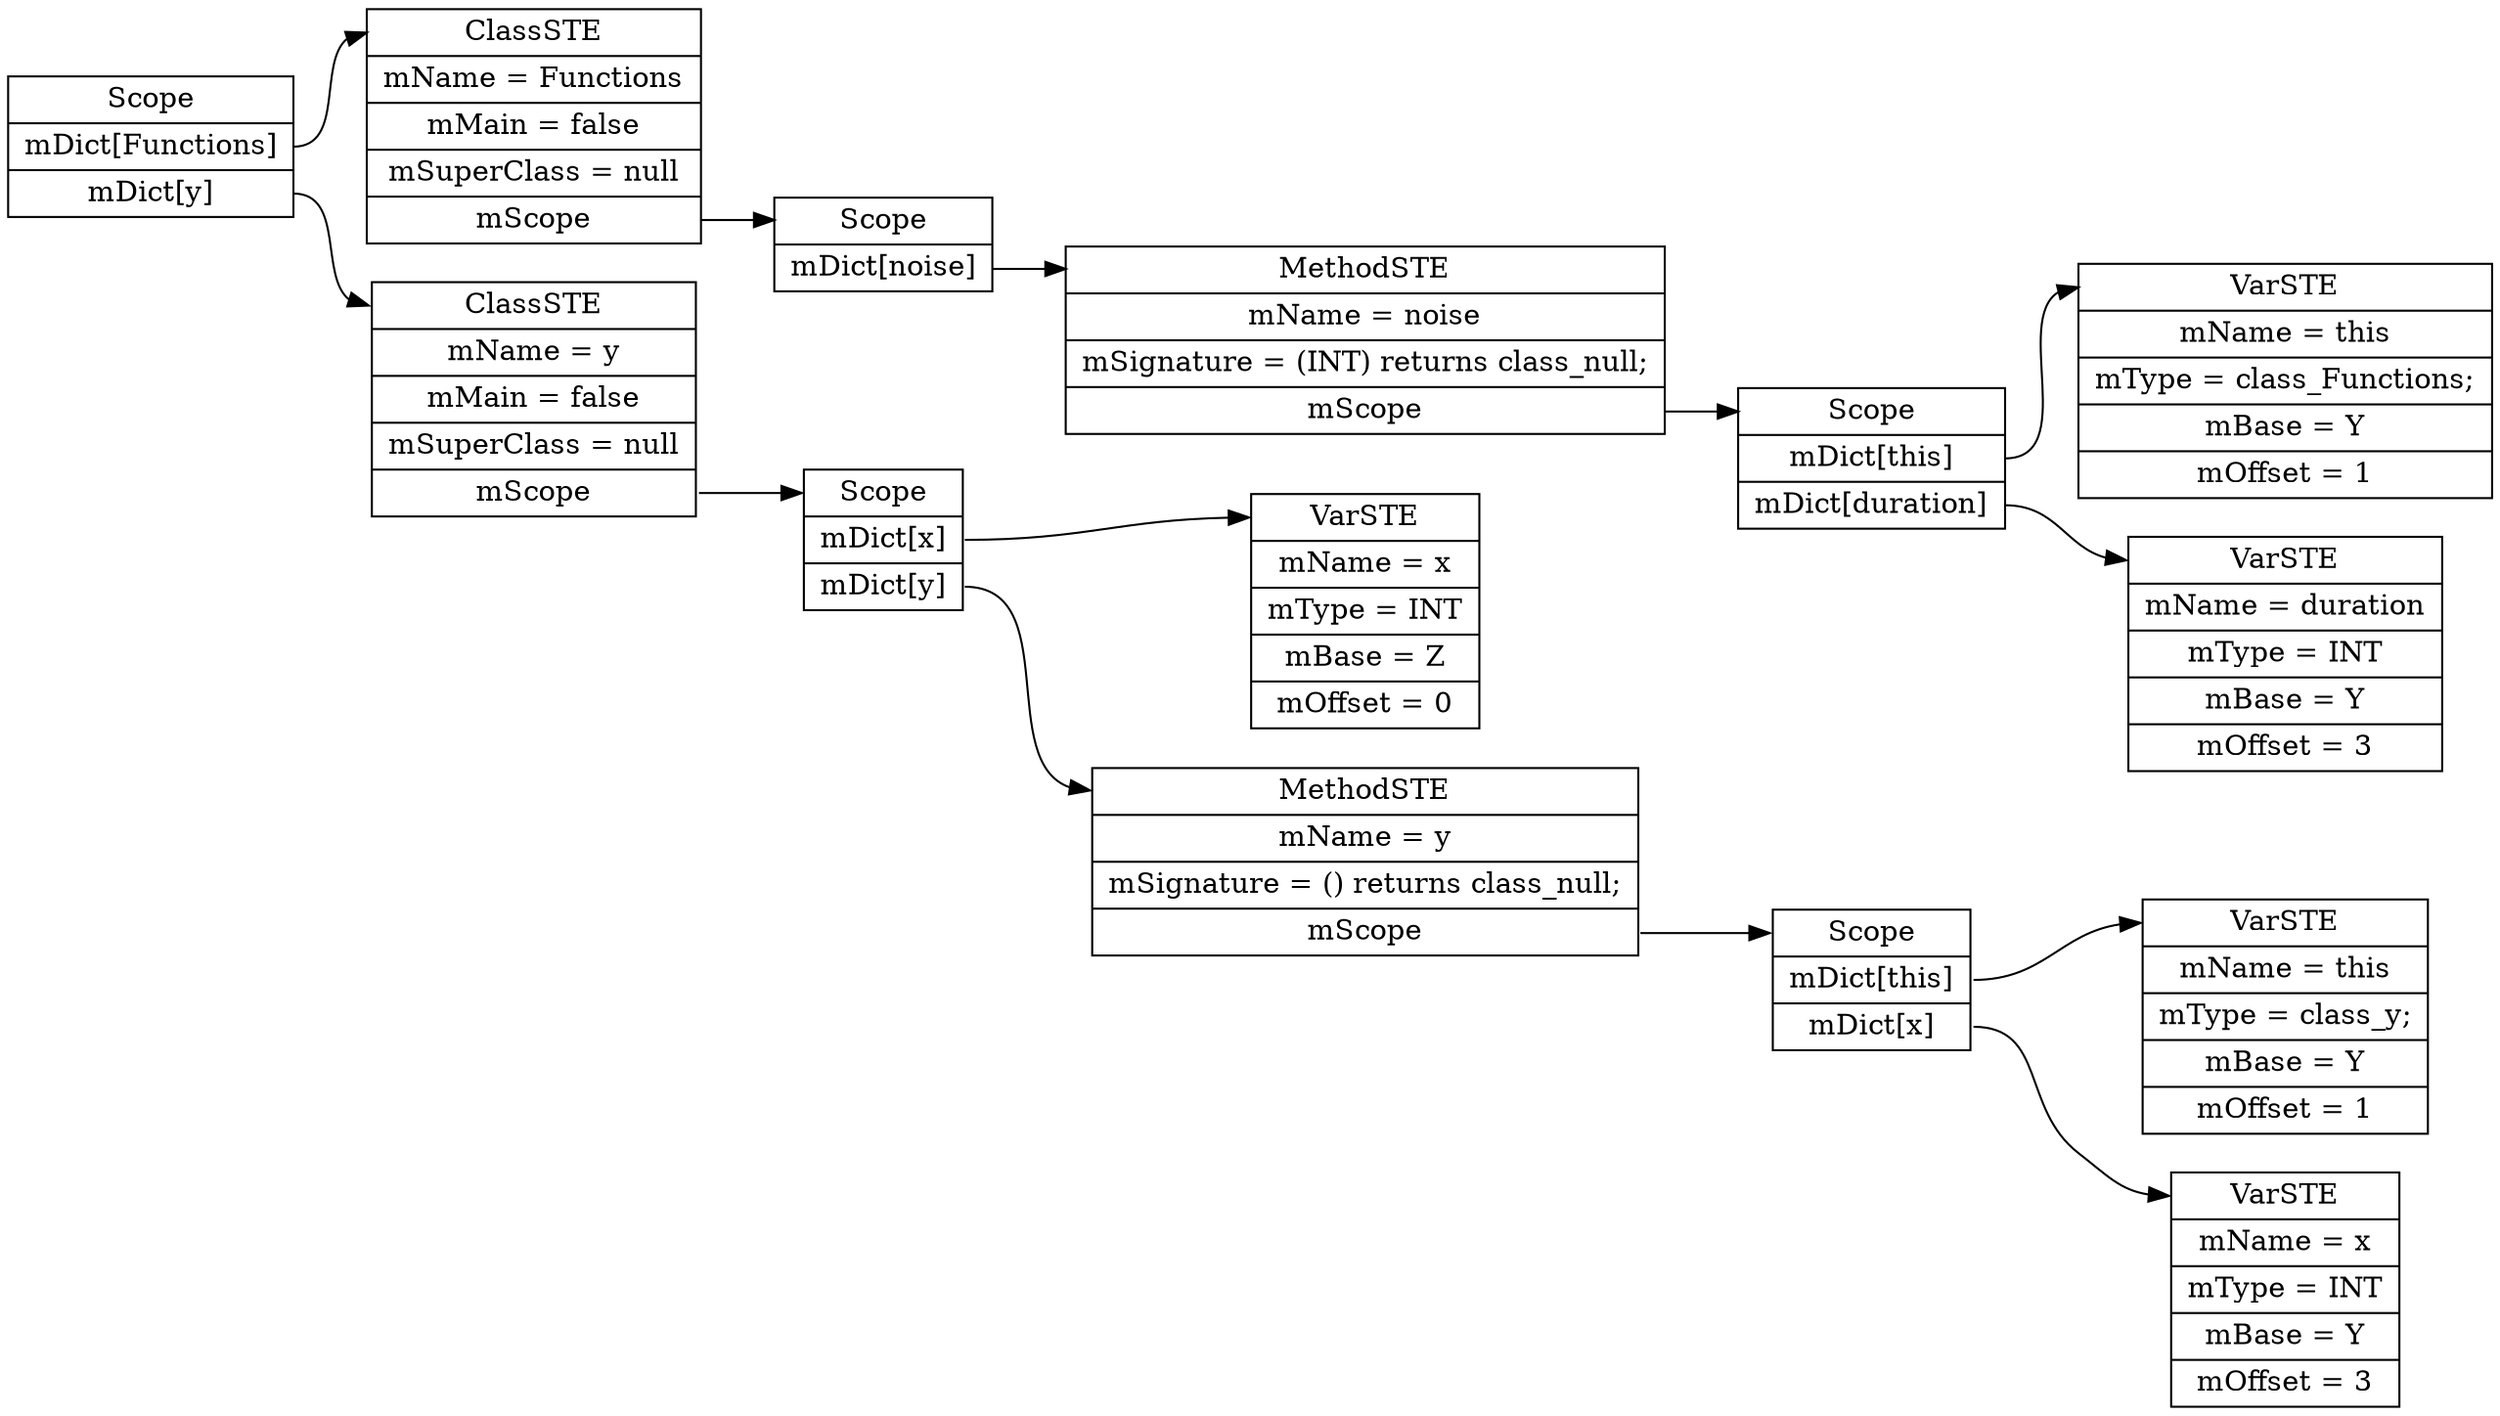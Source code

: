 digraph SymTable {
	graph [rankdir="LR"];
	node [shape=record];
	0 [label=" <f0> Scope | <f1> mDict\[Functions\] | <f2> mDict\[y\] "];
	0:<f1> -> 1:<f0>;
	1 [label=" <f0> ClassSTE | <f1> mName = Functions| <f2> mMain = false| <f3> mSuperClass = null| <f4> mScope "];
	1:<f4> -> 2:<f0>;
	2 [label=" <f0> Scope | <f1> mDict\[noise\] "];
	2:<f1> -> 3:<f0>;
	3 [label=" <f0> MethodSTE | <f1> mName = noise| <f2> mSignature = (INT) returns class_null;| <f3> mScope "];
	3:<f3> -> 4:<f0>;
	4 [label=" <f0> Scope | <f1> mDict\[this\] | <f2> mDict\[duration\] "];
	4:<f1> -> 5:<f0>;
	5 [label=" <f0> VarSTE | <f1> mName = this| <f2> mType = class_Functions;| <f3> mBase = Y| <f4> mOffset = 1"];
	4:<f2> -> 6:<f0>;
	6 [label=" <f0> VarSTE | <f1> mName = duration| <f2> mType = INT| <f3> mBase = Y| <f4> mOffset = 3"];
	0:<f2> -> 7:<f0>;
	7 [label=" <f0> ClassSTE | <f1> mName = y| <f2> mMain = false| <f3> mSuperClass = null| <f4> mScope "];
	7:<f4> -> 8:<f0>;
	8 [label=" <f0> Scope | <f1> mDict\[x\] | <f2> mDict\[y\] "];
	8:<f1> -> 9:<f0>;
	9 [label=" <f0> VarSTE | <f1> mName = x| <f2> mType = INT| <f3> mBase = Z| <f4> mOffset = 0"];
	8:<f2> -> 10:<f0>;
	10 [label=" <f0> MethodSTE | <f1> mName = y| <f2> mSignature = () returns class_null;| <f3> mScope "];
	10:<f3> -> 11:<f0>;
	11 [label=" <f0> Scope | <f1> mDict\[this\] | <f2> mDict\[x\] "];
	11:<f1> -> 12:<f0>;
	12 [label=" <f0> VarSTE | <f1> mName = this| <f2> mType = class_y;| <f3> mBase = Y| <f4> mOffset = 1"];
	11:<f2> -> 13:<f0>;
	13 [label=" <f0> VarSTE | <f1> mName = x| <f2> mType = INT| <f3> mBase = Y| <f4> mOffset = 3"];
}
